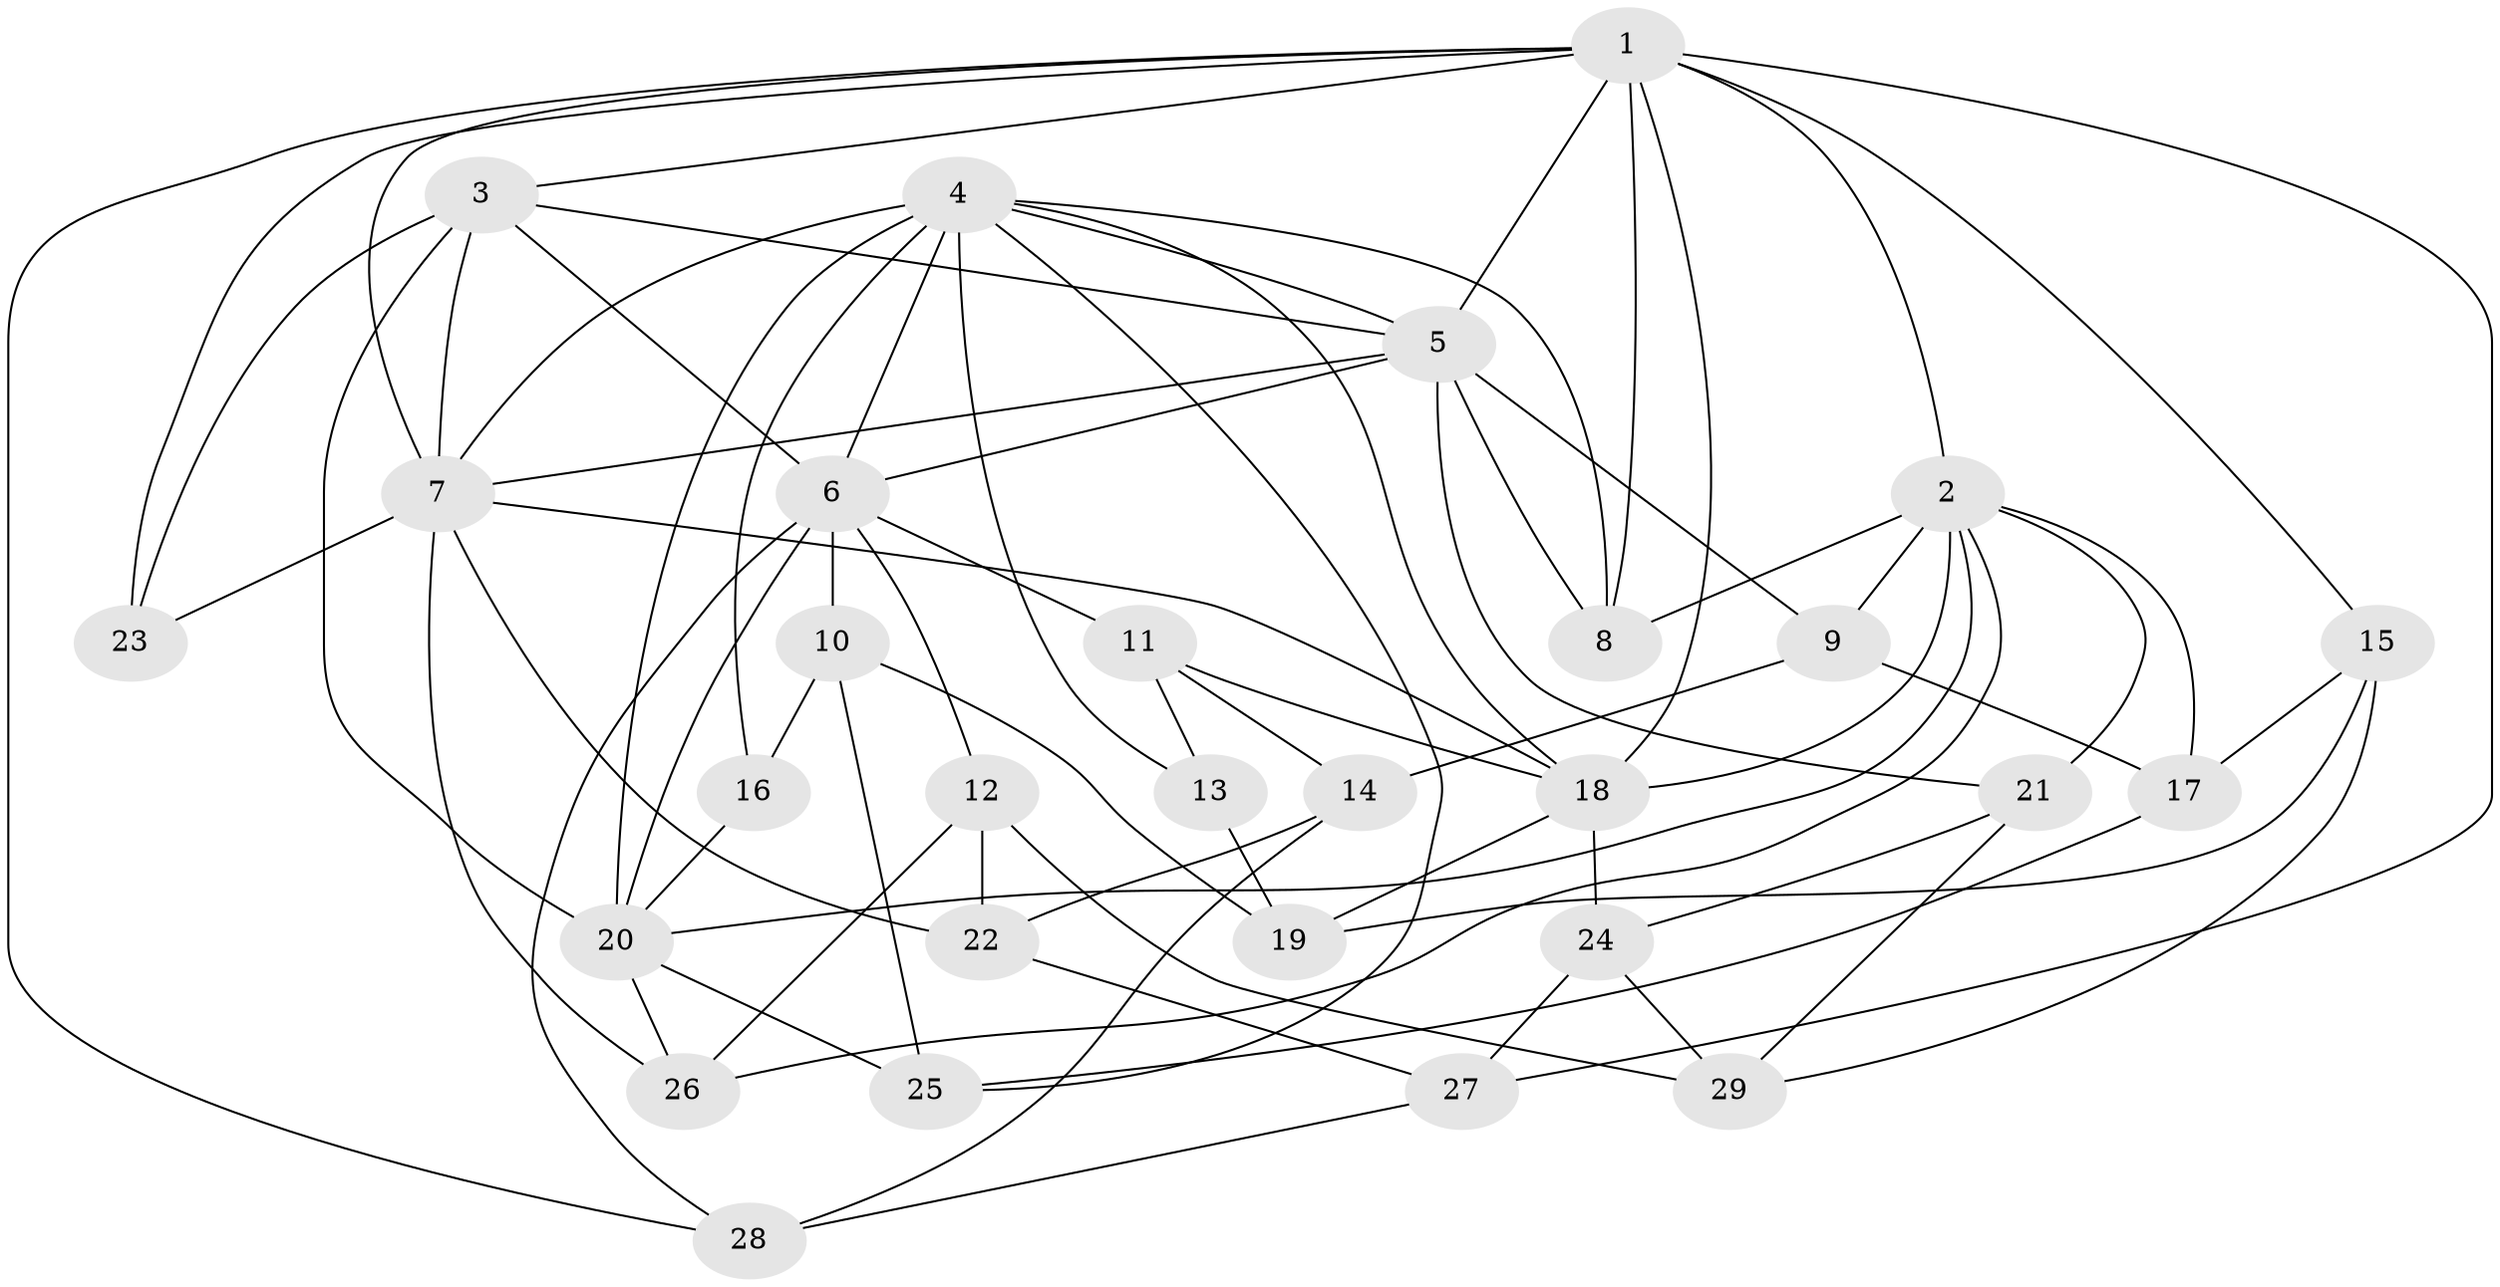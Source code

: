 // original degree distribution, {4: 1.0}
// Generated by graph-tools (version 1.1) at 2025/38/03/09/25 02:38:04]
// undirected, 29 vertices, 74 edges
graph export_dot {
graph [start="1"]
  node [color=gray90,style=filled];
  1;
  2;
  3;
  4;
  5;
  6;
  7;
  8;
  9;
  10;
  11;
  12;
  13;
  14;
  15;
  16;
  17;
  18;
  19;
  20;
  21;
  22;
  23;
  24;
  25;
  26;
  27;
  28;
  29;
  1 -- 2 [weight=2.0];
  1 -- 3 [weight=2.0];
  1 -- 5 [weight=1.0];
  1 -- 7 [weight=1.0];
  1 -- 8 [weight=1.0];
  1 -- 15 [weight=1.0];
  1 -- 18 [weight=1.0];
  1 -- 23 [weight=1.0];
  1 -- 27 [weight=1.0];
  1 -- 28 [weight=1.0];
  2 -- 8 [weight=1.0];
  2 -- 9 [weight=1.0];
  2 -- 17 [weight=1.0];
  2 -- 18 [weight=2.0];
  2 -- 20 [weight=1.0];
  2 -- 21 [weight=1.0];
  2 -- 26 [weight=1.0];
  3 -- 5 [weight=1.0];
  3 -- 6 [weight=3.0];
  3 -- 7 [weight=2.0];
  3 -- 20 [weight=1.0];
  3 -- 23 [weight=1.0];
  4 -- 5 [weight=1.0];
  4 -- 6 [weight=1.0];
  4 -- 7 [weight=1.0];
  4 -- 8 [weight=1.0];
  4 -- 13 [weight=2.0];
  4 -- 16 [weight=2.0];
  4 -- 18 [weight=1.0];
  4 -- 20 [weight=2.0];
  4 -- 25 [weight=1.0];
  5 -- 6 [weight=1.0];
  5 -- 7 [weight=1.0];
  5 -- 8 [weight=1.0];
  5 -- 9 [weight=1.0];
  5 -- 21 [weight=1.0];
  6 -- 10 [weight=1.0];
  6 -- 11 [weight=1.0];
  6 -- 12 [weight=1.0];
  6 -- 20 [weight=1.0];
  6 -- 28 [weight=1.0];
  7 -- 18 [weight=1.0];
  7 -- 22 [weight=1.0];
  7 -- 23 [weight=2.0];
  7 -- 26 [weight=1.0];
  9 -- 14 [weight=1.0];
  9 -- 17 [weight=1.0];
  10 -- 16 [weight=1.0];
  10 -- 19 [weight=1.0];
  10 -- 25 [weight=1.0];
  11 -- 13 [weight=1.0];
  11 -- 14 [weight=1.0];
  11 -- 18 [weight=1.0];
  12 -- 22 [weight=1.0];
  12 -- 26 [weight=1.0];
  12 -- 29 [weight=1.0];
  13 -- 19 [weight=1.0];
  14 -- 22 [weight=1.0];
  14 -- 28 [weight=1.0];
  15 -- 17 [weight=1.0];
  15 -- 19 [weight=1.0];
  15 -- 29 [weight=1.0];
  16 -- 20 [weight=1.0];
  17 -- 25 [weight=1.0];
  18 -- 19 [weight=1.0];
  18 -- 24 [weight=1.0];
  20 -- 25 [weight=1.0];
  20 -- 26 [weight=1.0];
  21 -- 24 [weight=1.0];
  21 -- 29 [weight=1.0];
  22 -- 27 [weight=1.0];
  24 -- 27 [weight=1.0];
  24 -- 29 [weight=1.0];
  27 -- 28 [weight=1.0];
}
